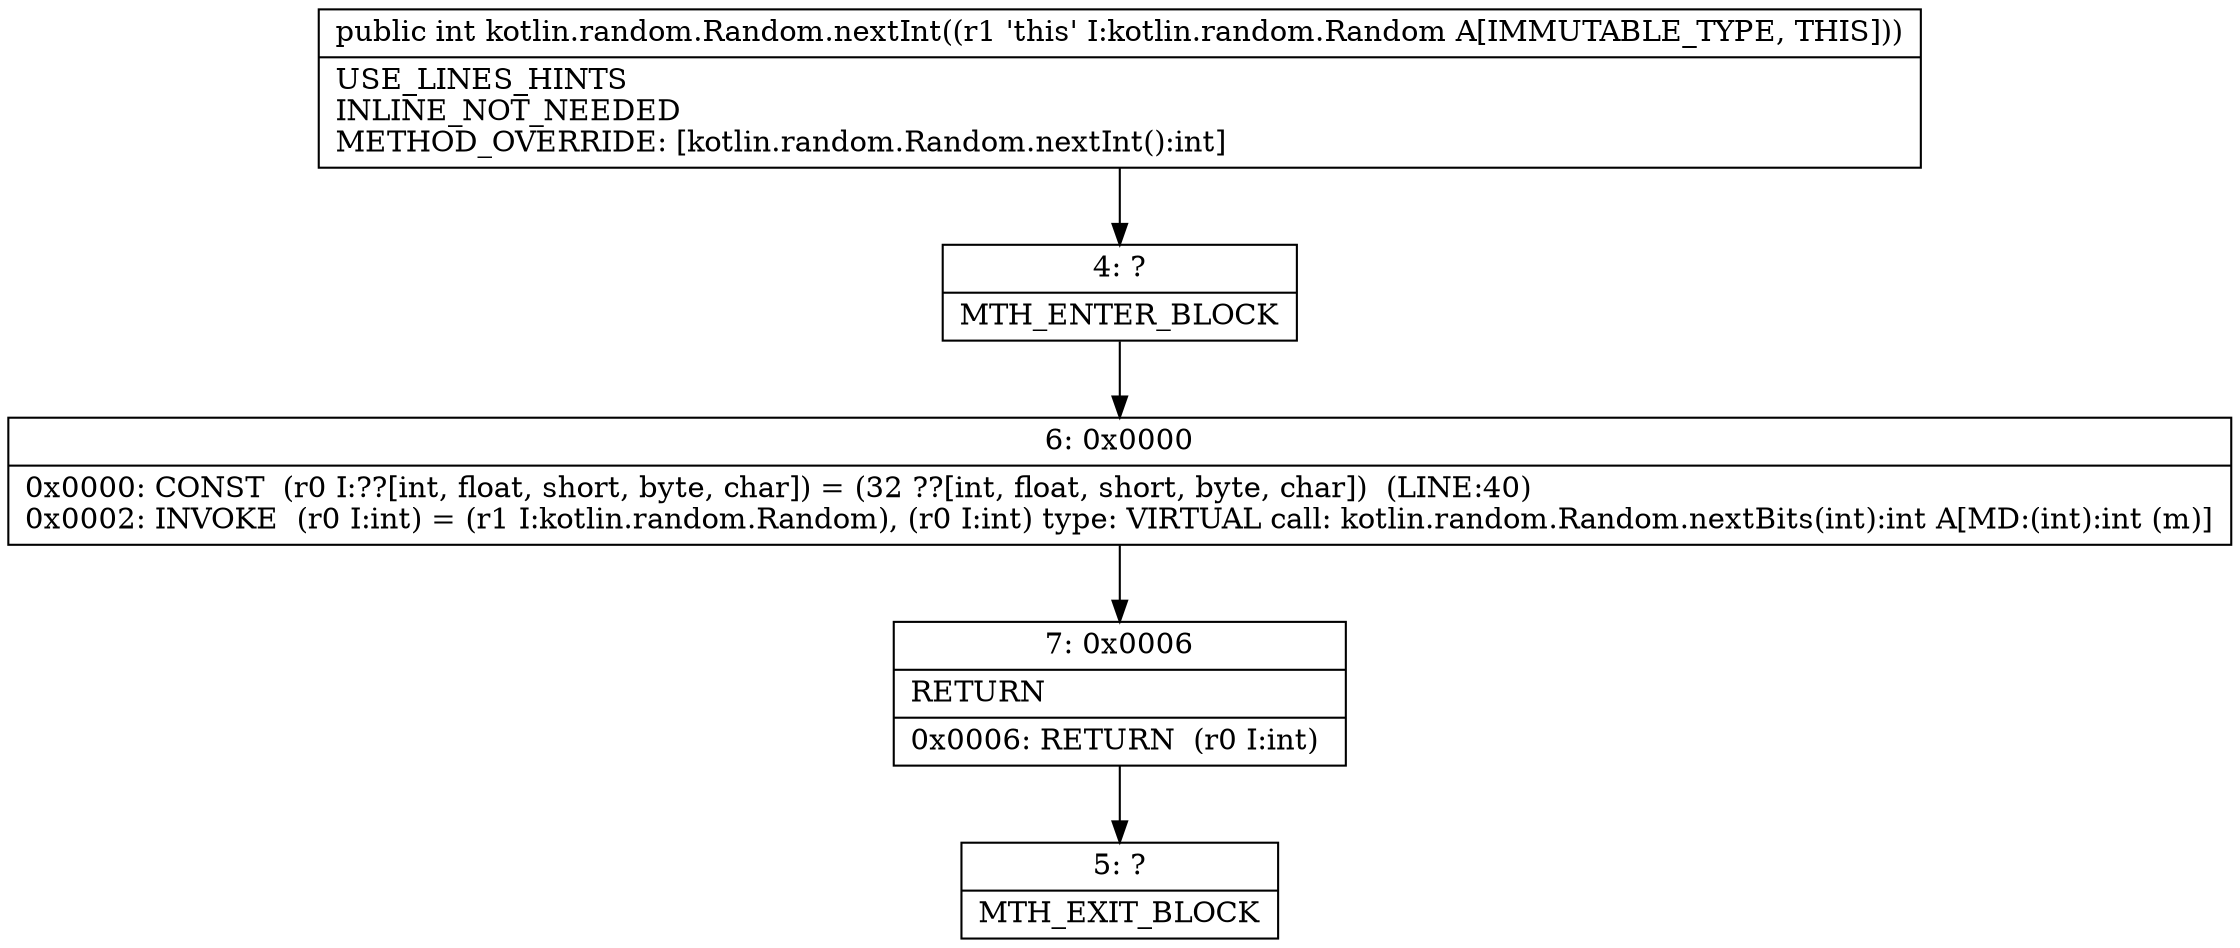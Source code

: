 digraph "CFG forkotlin.random.Random.nextInt()I" {
Node_4 [shape=record,label="{4\:\ ?|MTH_ENTER_BLOCK\l}"];
Node_6 [shape=record,label="{6\:\ 0x0000|0x0000: CONST  (r0 I:??[int, float, short, byte, char]) = (32 ??[int, float, short, byte, char])  (LINE:40)\l0x0002: INVOKE  (r0 I:int) = (r1 I:kotlin.random.Random), (r0 I:int) type: VIRTUAL call: kotlin.random.Random.nextBits(int):int A[MD:(int):int (m)]\l}"];
Node_7 [shape=record,label="{7\:\ 0x0006|RETURN\l|0x0006: RETURN  (r0 I:int) \l}"];
Node_5 [shape=record,label="{5\:\ ?|MTH_EXIT_BLOCK\l}"];
MethodNode[shape=record,label="{public int kotlin.random.Random.nextInt((r1 'this' I:kotlin.random.Random A[IMMUTABLE_TYPE, THIS]))  | USE_LINES_HINTS\lINLINE_NOT_NEEDED\lMETHOD_OVERRIDE: [kotlin.random.Random.nextInt():int]\l}"];
MethodNode -> Node_4;Node_4 -> Node_6;
Node_6 -> Node_7;
Node_7 -> Node_5;
}

